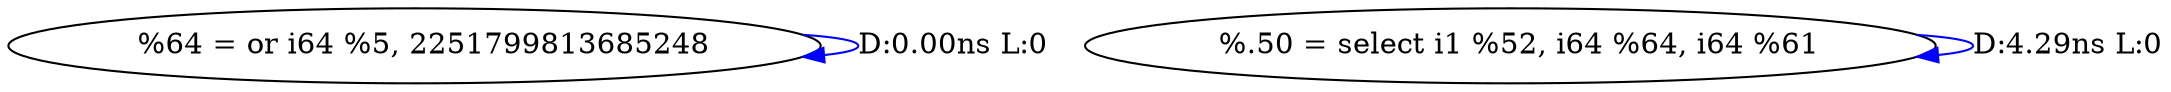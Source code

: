 digraph {
Node0x4039ab0[label="  %64 = or i64 %5, 2251799813685248"];
Node0x4039ab0 -> Node0x4039ab0[label="D:0.00ns L:0",color=blue];
Node0x4039b90[label="  %.50 = select i1 %52, i64 %64, i64 %61"];
Node0x4039b90 -> Node0x4039b90[label="D:4.29ns L:0",color=blue];
}
